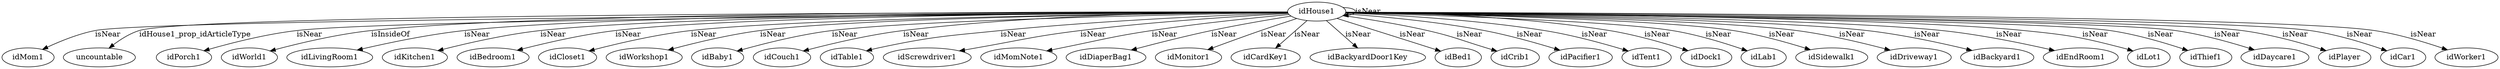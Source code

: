 digraph  {
idHouse1 [node_type=entity_node];
idMom1 [node_type=entity_node];
uncountable [node_type=property_node];
idPorch1 [node_type=entity_node];
idWorld1 [node_type=entity_node];
idLivingRoom1 [node_type=entity_node];
idKitchen1 [node_type=entity_node];
idBedroom1 [node_type=entity_node];
idCloset1 [node_type=entity_node];
idWorkshop1 [node_type=entity_node];
idBaby1 [node_type=entity_node];
idCouch1 [node_type=entity_node];
idTable1 [node_type=entity_node];
idScrewdriver1 [node_type=entity_node];
idMomNote1 [node_type=entity_node];
idDiaperBag1 [node_type=entity_node];
idMonitor1 [node_type=entity_node];
idCardKey1 [node_type=entity_node];
idBackyardDoor1Key [node_type=entity_node];
idBed1 [node_type=entity_node];
idCrib1 [node_type=entity_node];
idPacifier1 [node_type=entity_node];
idTent1 [node_type=entity_node];
idDock1 [node_type=entity_node];
idLab1 [node_type=entity_node];
idSidewalk1 [node_type=entity_node];
idDriveway1 [node_type=entity_node];
idBackyard1 [node_type=entity_node];
idEndRoom1 [node_type=entity_node];
idLot1 [node_type=entity_node];
idThief1 [node_type=entity_node];
idDaycare1 [node_type=entity_node];
idPlayer [node_type=entity_node];
idCar1 [node_type=entity_node];
idWorker1 [node_type=entity_node];
idHouse1 -> idMom1  [edge_type=relationship, label=isNear];
idHouse1 -> uncountable  [edge_type=property, label=idHouse1_prop_idArticleType];
idHouse1 -> idPorch1  [edge_type=relationship, label=isNear];
idHouse1 -> idWorld1  [edge_type=relationship, label=isInsideOf];
idHouse1 -> idLivingRoom1  [edge_type=relationship, label=isNear];
idHouse1 -> idKitchen1  [edge_type=relationship, label=isNear];
idHouse1 -> idBedroom1  [edge_type=relationship, label=isNear];
idHouse1 -> idCloset1  [edge_type=relationship, label=isNear];
idHouse1 -> idWorkshop1  [edge_type=relationship, label=isNear];
idHouse1 -> idBaby1  [edge_type=relationship, label=isNear];
idHouse1 -> idCouch1  [edge_type=relationship, label=isNear];
idHouse1 -> idTable1  [edge_type=relationship, label=isNear];
idHouse1 -> idScrewdriver1  [edge_type=relationship, label=isNear];
idHouse1 -> idMomNote1  [edge_type=relationship, label=isNear];
idHouse1 -> idDiaperBag1  [edge_type=relationship, label=isNear];
idHouse1 -> idMonitor1  [edge_type=relationship, label=isNear];
idHouse1 -> idCardKey1  [edge_type=relationship, label=isNear];
idHouse1 -> idBackyardDoor1Key  [edge_type=relationship, label=isNear];
idHouse1 -> idBed1  [edge_type=relationship, label=isNear];
idHouse1 -> idCrib1  [edge_type=relationship, label=isNear];
idHouse1 -> idPacifier1  [edge_type=relationship, label=isNear];
idHouse1 -> idTent1  [edge_type=relationship, label=isNear];
idHouse1 -> idDock1  [edge_type=relationship, label=isNear];
idHouse1 -> idLab1  [edge_type=relationship, label=isNear];
idHouse1 -> idHouse1  [edge_type=relationship, label=isNear];
idHouse1 -> idSidewalk1  [edge_type=relationship, label=isNear];
idHouse1 -> idDriveway1  [edge_type=relationship, label=isNear];
idHouse1 -> idBackyard1  [edge_type=relationship, label=isNear];
idHouse1 -> idEndRoom1  [edge_type=relationship, label=isNear];
idHouse1 -> idLot1  [edge_type=relationship, label=isNear];
idHouse1 -> idThief1  [edge_type=relationship, label=isNear];
idHouse1 -> idDaycare1  [edge_type=relationship, label=isNear];
idHouse1 -> idPlayer  [edge_type=relationship, label=isNear];
idHouse1 -> idCar1  [edge_type=relationship, label=isNear];
idHouse1 -> idWorker1  [edge_type=relationship, label=isNear];
}
